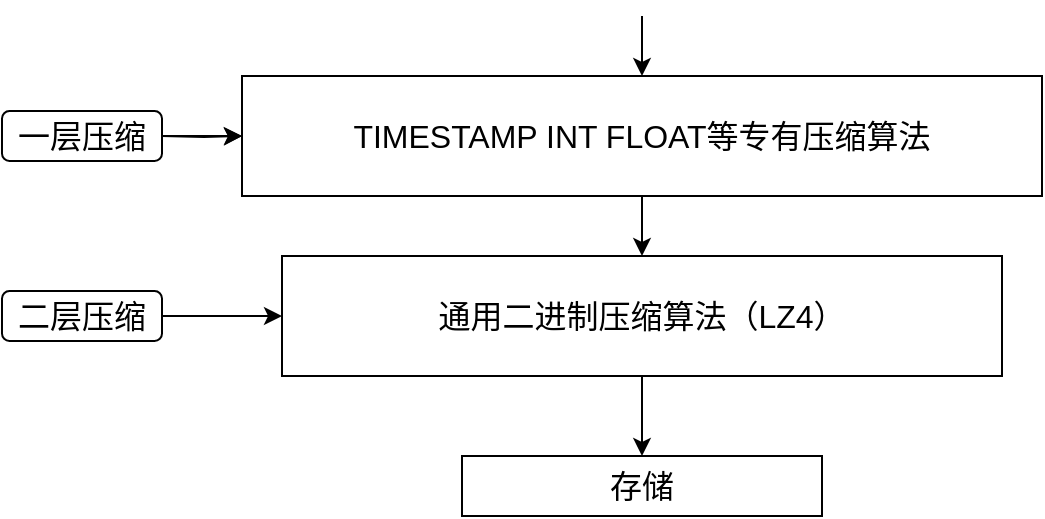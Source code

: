 <mxfile version="20.6.2" type="github">
  <diagram id="zy_9c7CzfbLyYuj-oIPn" name="第 1 页">
    <mxGraphModel dx="1375" dy="754" grid="1" gridSize="10" guides="1" tooltips="1" connect="1" arrows="1" fold="1" page="1" pageScale="1" pageWidth="827" pageHeight="1169" math="0" shadow="0">
      <root>
        <mxCell id="0" />
        <mxCell id="1" parent="0" />
        <mxCell id="zuAOPrheiYTzk1cNc-mg-1" style="edgeStyle=orthogonalEdgeStyle;rounded=0;orthogonalLoop=1;jettySize=auto;html=1;exitX=0.5;exitY=1;exitDx=0;exitDy=0;entryX=0.5;entryY=0;entryDx=0;entryDy=0;fontSize=16;" parent="1" target="zuAOPrheiYTzk1cNc-mg-4" edge="1">
          <mxGeometry relative="1" as="geometry">
            <mxPoint x="470" y="220" as="sourcePoint" />
          </mxGeometry>
        </mxCell>
        <mxCell id="zuAOPrheiYTzk1cNc-mg-3" style="edgeStyle=orthogonalEdgeStyle;rounded=0;orthogonalLoop=1;jettySize=auto;html=1;exitX=0.5;exitY=1;exitDx=0;exitDy=0;entryX=0.5;entryY=0;entryDx=0;entryDy=0;fontSize=16;" parent="1" source="zuAOPrheiYTzk1cNc-mg-4" target="zuAOPrheiYTzk1cNc-mg-6" edge="1">
          <mxGeometry relative="1" as="geometry" />
        </mxCell>
        <mxCell id="zuAOPrheiYTzk1cNc-mg-4" value="&lt;font style=&quot;font-size: 16px;&quot;&gt;TIMESTAMP INT FLOAT等专有压缩算法&lt;/font&gt;" style="rounded=0;whiteSpace=wrap;html=1;" parent="1" vertex="1">
          <mxGeometry x="270" y="250" width="400" height="60" as="geometry" />
        </mxCell>
        <mxCell id="zuAOPrheiYTzk1cNc-mg-5" style="edgeStyle=orthogonalEdgeStyle;rounded=0;orthogonalLoop=1;jettySize=auto;html=1;exitX=0.5;exitY=1;exitDx=0;exitDy=0;fontSize=16;" parent="1" source="zuAOPrheiYTzk1cNc-mg-6" target="zuAOPrheiYTzk1cNc-mg-7" edge="1">
          <mxGeometry relative="1" as="geometry" />
        </mxCell>
        <mxCell id="zuAOPrheiYTzk1cNc-mg-6" value="&lt;font style=&quot;font-size: 16px;&quot;&gt;通用二进制压缩算法（LZ4）&lt;/font&gt;" style="rounded=0;whiteSpace=wrap;html=1;" parent="1" vertex="1">
          <mxGeometry x="290" y="340" width="360" height="60" as="geometry" />
        </mxCell>
        <mxCell id="zuAOPrheiYTzk1cNc-mg-7" value="&lt;font style=&quot;font-size: 16px;&quot;&gt;存储&lt;/font&gt;" style="rounded=0;whiteSpace=wrap;html=1;fontSize=16;" parent="1" vertex="1">
          <mxGeometry x="380" y="440" width="180" height="30" as="geometry" />
        </mxCell>
        <mxCell id="zuAOPrheiYTzk1cNc-mg-8" style="edgeStyle=orthogonalEdgeStyle;rounded=0;orthogonalLoop=1;jettySize=auto;html=1;entryX=0;entryY=0.5;entryDx=0;entryDy=0;fontSize=16;" parent="1" target="zuAOPrheiYTzk1cNc-mg-4" edge="1">
          <mxGeometry relative="1" as="geometry">
            <mxPoint x="230" y="280" as="sourcePoint" />
          </mxGeometry>
        </mxCell>
        <mxCell id="zuAOPrheiYTzk1cNc-mg-9" value="" style="edgeStyle=orthogonalEdgeStyle;rounded=0;orthogonalLoop=1;jettySize=auto;html=1;fontSize=16;" parent="1" source="zuAOPrheiYTzk1cNc-mg-10" target="zuAOPrheiYTzk1cNc-mg-4" edge="1">
          <mxGeometry relative="1" as="geometry" />
        </mxCell>
        <mxCell id="zuAOPrheiYTzk1cNc-mg-10" value="&lt;span style=&quot;&quot;&gt;一层压缩&lt;/span&gt;" style="rounded=1;whiteSpace=wrap;html=1;fontSize=16;" parent="1" vertex="1">
          <mxGeometry x="150" y="267.5" width="80" height="25" as="geometry" />
        </mxCell>
        <mxCell id="zuAOPrheiYTzk1cNc-mg-11" style="edgeStyle=orthogonalEdgeStyle;rounded=0;orthogonalLoop=1;jettySize=auto;html=1;exitX=1;exitY=0.5;exitDx=0;exitDy=0;entryX=0;entryY=0.5;entryDx=0;entryDy=0;fontSize=16;" parent="1" source="zuAOPrheiYTzk1cNc-mg-12" target="zuAOPrheiYTzk1cNc-mg-6" edge="1">
          <mxGeometry relative="1" as="geometry" />
        </mxCell>
        <mxCell id="zuAOPrheiYTzk1cNc-mg-12" value="&lt;span style=&quot;&quot;&gt;二层压缩&lt;/span&gt;" style="rounded=1;whiteSpace=wrap;html=1;fontSize=16;" parent="1" vertex="1">
          <mxGeometry x="150" y="357.5" width="80" height="25" as="geometry" />
        </mxCell>
      </root>
    </mxGraphModel>
  </diagram>
</mxfile>
